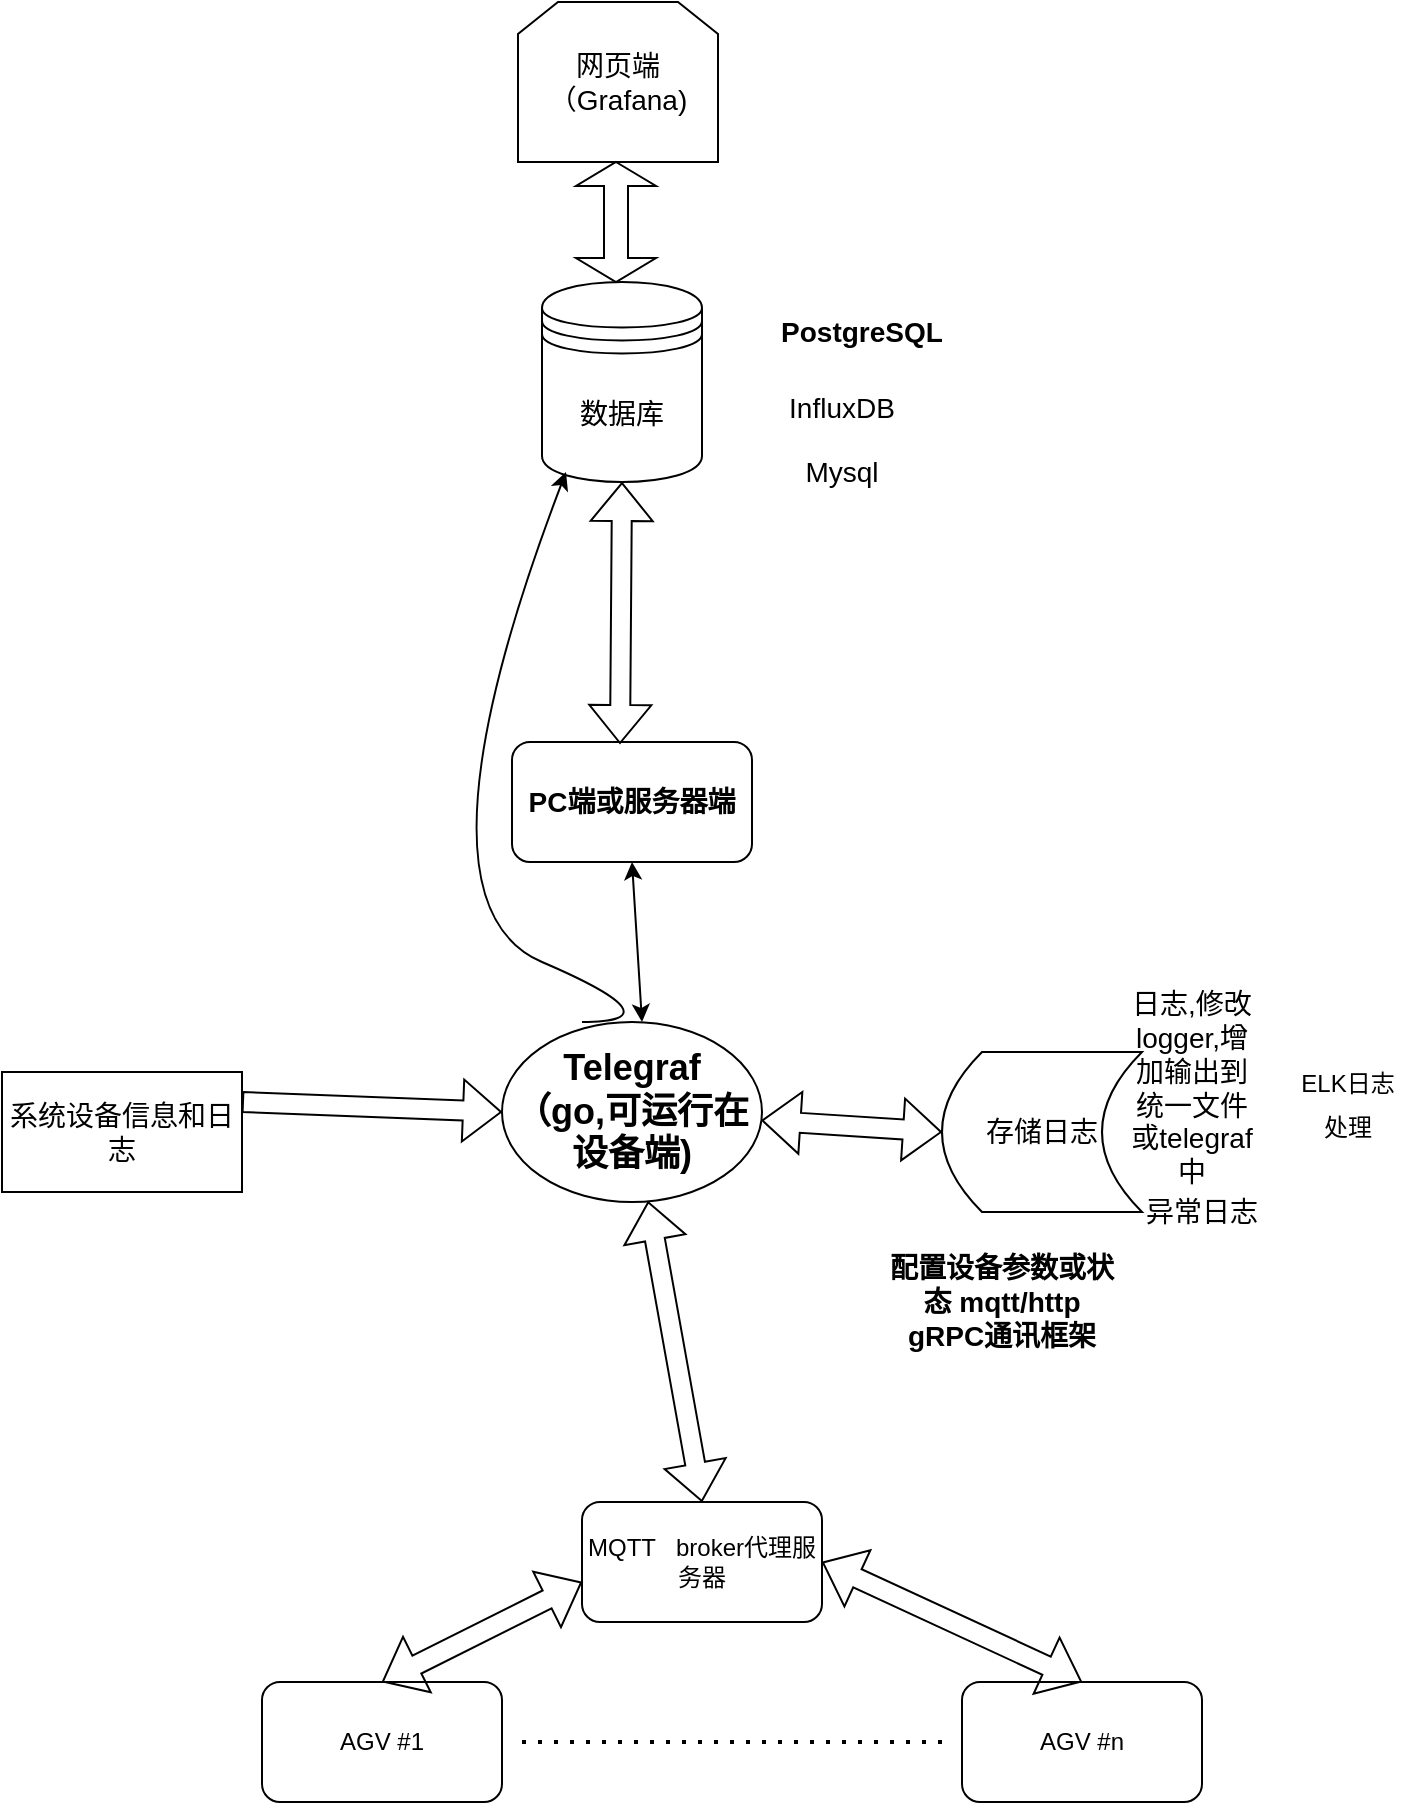 <mxfile version="20.0.1" type="github">
  <diagram id="qkKUPPLN9vZrz6hFBC61" name="Page-1">
    <mxGraphModel dx="1350" dy="773" grid="1" gridSize="10" guides="1" tooltips="1" connect="1" arrows="1" fold="1" page="1" pageScale="1" pageWidth="850" pageHeight="1100" math="0" shadow="0">
      <root>
        <mxCell id="0" />
        <mxCell id="1" parent="0" />
        <mxCell id="y3hfhmXPW_wXuebZ2C54-1" value="&lt;b&gt;&lt;font style=&quot;font-size: 14px;&quot;&gt;PC端或服务器端&lt;/font&gt;&lt;/b&gt;" style="rounded=1;whiteSpace=wrap;html=1;" parent="1" vertex="1">
          <mxGeometry x="335" y="400" width="120" height="60" as="geometry" />
        </mxCell>
        <mxCell id="y3hfhmXPW_wXuebZ2C54-2" value="AGV #1" style="rounded=1;whiteSpace=wrap;html=1;" parent="1" vertex="1">
          <mxGeometry x="210" y="870" width="120" height="60" as="geometry" />
        </mxCell>
        <mxCell id="y3hfhmXPW_wXuebZ2C54-3" value="AGV #n" style="rounded=1;whiteSpace=wrap;html=1;" parent="1" vertex="1">
          <mxGeometry x="560" y="870" width="120" height="60" as="geometry" />
        </mxCell>
        <mxCell id="y3hfhmXPW_wXuebZ2C54-4" value="MQTT&amp;nbsp; &amp;nbsp;broker代理服务器" style="rounded=1;whiteSpace=wrap;html=1;" parent="1" vertex="1">
          <mxGeometry x="370" y="780" width="120" height="60" as="geometry" />
        </mxCell>
        <mxCell id="y3hfhmXPW_wXuebZ2C54-5" value="" style="shape=flexArrow;endArrow=classic;startArrow=classic;html=1;rounded=0;exitX=0.5;exitY=0;exitDx=0;exitDy=0;" parent="1" source="y3hfhmXPW_wXuebZ2C54-2" edge="1">
          <mxGeometry width="100" height="100" relative="1" as="geometry">
            <mxPoint x="300" y="910" as="sourcePoint" />
            <mxPoint x="370" y="820" as="targetPoint" />
          </mxGeometry>
        </mxCell>
        <mxCell id="y3hfhmXPW_wXuebZ2C54-10" value="" style="endArrow=none;dashed=1;html=1;dashPattern=1 3;strokeWidth=2;rounded=0;" parent="1" edge="1">
          <mxGeometry width="50" height="50" relative="1" as="geometry">
            <mxPoint x="340" y="900" as="sourcePoint" />
            <mxPoint x="550" y="900" as="targetPoint" />
          </mxGeometry>
        </mxCell>
        <mxCell id="y3hfhmXPW_wXuebZ2C54-11" value="" style="shape=flexArrow;endArrow=classic;startArrow=classic;html=1;rounded=0;entryX=1;entryY=0.5;entryDx=0;entryDy=0;" parent="1" target="y3hfhmXPW_wXuebZ2C54-4" edge="1">
          <mxGeometry width="100" height="100" relative="1" as="geometry">
            <mxPoint x="620" y="870" as="sourcePoint" />
            <mxPoint x="720" y="770" as="targetPoint" />
          </mxGeometry>
        </mxCell>
        <mxCell id="y3hfhmXPW_wXuebZ2C54-13" value="&lt;font style=&quot;font-size: 18px;&quot;&gt;&lt;b&gt;Telegraf&lt;br&gt;（go,可运行在设备端)&lt;/b&gt;&lt;/font&gt;" style="ellipse;whiteSpace=wrap;html=1;fontSize=14;" parent="1" vertex="1">
          <mxGeometry x="330" y="540" width="130" height="90" as="geometry" />
        </mxCell>
        <mxCell id="y3hfhmXPW_wXuebZ2C54-14" value="数据库" style="shape=datastore;whiteSpace=wrap;html=1;fontSize=14;" parent="1" vertex="1">
          <mxGeometry x="350" y="170" width="80" height="100" as="geometry" />
        </mxCell>
        <mxCell id="y3hfhmXPW_wXuebZ2C54-15" value="PostgreSQL" style="text;html=1;strokeColor=none;fillColor=none;align=center;verticalAlign=middle;whiteSpace=wrap;rounded=0;fontSize=14;fontStyle=1" parent="1" vertex="1">
          <mxGeometry x="480" y="180" width="60" height="30" as="geometry" />
        </mxCell>
        <mxCell id="y3hfhmXPW_wXuebZ2C54-16" value="InfluxDB" style="text;html=1;strokeColor=none;fillColor=none;align=center;verticalAlign=middle;whiteSpace=wrap;rounded=0;fontSize=14;" parent="1" vertex="1">
          <mxGeometry x="470" y="218" width="60" height="30" as="geometry" />
        </mxCell>
        <mxCell id="y3hfhmXPW_wXuebZ2C54-17" value="Mysql" style="text;html=1;strokeColor=none;fillColor=none;align=center;verticalAlign=middle;whiteSpace=wrap;rounded=0;fontSize=14;" parent="1" vertex="1">
          <mxGeometry x="470" y="250" width="60" height="30" as="geometry" />
        </mxCell>
        <mxCell id="y3hfhmXPW_wXuebZ2C54-18" value="网页端（Grafana)" style="shape=loopLimit;whiteSpace=wrap;html=1;fontSize=14;" parent="1" vertex="1">
          <mxGeometry x="338" y="30" width="100" height="80" as="geometry" />
        </mxCell>
        <mxCell id="y3hfhmXPW_wXuebZ2C54-20" value="" style="shape=flexArrow;endArrow=classic;startArrow=classic;html=1;rounded=0;fontSize=14;entryX=0.5;entryY=1;entryDx=0;entryDy=0;exitX=0.45;exitY=0.017;exitDx=0;exitDy=0;exitPerimeter=0;" parent="1" source="y3hfhmXPW_wXuebZ2C54-1" target="y3hfhmXPW_wXuebZ2C54-14" edge="1">
          <mxGeometry width="100" height="100" relative="1" as="geometry">
            <mxPoint x="390" y="390" as="sourcePoint" />
            <mxPoint x="220" y="280" as="targetPoint" />
          </mxGeometry>
        </mxCell>
        <mxCell id="y3hfhmXPW_wXuebZ2C54-22" value="日志,修改logger,增加输出到统一文件或telegraf中" style="text;html=1;strokeColor=none;fillColor=none;align=center;verticalAlign=middle;whiteSpace=wrap;rounded=0;fontSize=14;" parent="1" vertex="1">
          <mxGeometry x="640" y="550" width="70" height="45" as="geometry" />
        </mxCell>
        <mxCell id="y3hfhmXPW_wXuebZ2C54-23" value="异常日志" style="text;html=1;strokeColor=none;fillColor=none;align=center;verticalAlign=middle;whiteSpace=wrap;rounded=0;fontSize=14;" parent="1" vertex="1">
          <mxGeometry x="650" y="620" width="60" height="30" as="geometry" />
        </mxCell>
        <mxCell id="y3hfhmXPW_wXuebZ2C54-24" value="系统设备信息和日志" style="rounded=0;whiteSpace=wrap;html=1;fontSize=14;" parent="1" vertex="1">
          <mxGeometry x="80" y="565" width="120" height="60" as="geometry" />
        </mxCell>
        <mxCell id="y3hfhmXPW_wXuebZ2C54-25" value="" style="shape=flexArrow;endArrow=classic;html=1;rounded=0;fontSize=14;entryX=0;entryY=0.5;entryDx=0;entryDy=0;exitX=1;exitY=0.25;exitDx=0;exitDy=0;" parent="1" source="y3hfhmXPW_wXuebZ2C54-24" target="y3hfhmXPW_wXuebZ2C54-13" edge="1">
          <mxGeometry width="50" height="50" relative="1" as="geometry">
            <mxPoint x="200" y="630" as="sourcePoint" />
            <mxPoint x="250" y="580" as="targetPoint" />
          </mxGeometry>
        </mxCell>
        <mxCell id="y3hfhmXPW_wXuebZ2C54-27" value="存储日志" style="shape=dataStorage;whiteSpace=wrap;html=1;fixedSize=1;fontSize=14;" parent="1" vertex="1">
          <mxGeometry x="550" y="555" width="100" height="80" as="geometry" />
        </mxCell>
        <mxCell id="y3hfhmXPW_wXuebZ2C54-28" value="" style="shape=flexArrow;endArrow=classic;startArrow=classic;html=1;rounded=0;fontSize=14;entryX=0;entryY=0.5;entryDx=0;entryDy=0;" parent="1" source="y3hfhmXPW_wXuebZ2C54-13" target="y3hfhmXPW_wXuebZ2C54-27" edge="1">
          <mxGeometry width="100" height="100" relative="1" as="geometry">
            <mxPoint x="450" y="680" as="sourcePoint" />
            <mxPoint x="591.421" y="580" as="targetPoint" />
          </mxGeometry>
        </mxCell>
        <mxCell id="y3hfhmXPW_wXuebZ2C54-29" value="&lt;font style=&quot;font-size: 14px;&quot;&gt;&lt;b&gt;配置设备参数或状态 mqtt/http&lt;br&gt;gRPC通讯框架&lt;br&gt;&lt;/b&gt;&lt;/font&gt;" style="text;html=1;strokeColor=none;fillColor=none;align=center;verticalAlign=middle;whiteSpace=wrap;rounded=0;fontSize=14;" parent="1" vertex="1">
          <mxGeometry x="520" y="650" width="120" height="60" as="geometry" />
        </mxCell>
        <mxCell id="y3hfhmXPW_wXuebZ2C54-30" value="" style="shape=doubleArrow;direction=south;whiteSpace=wrap;html=1;fontSize=14;" parent="1" vertex="1">
          <mxGeometry x="367" y="110" width="40" height="60" as="geometry" />
        </mxCell>
        <mxCell id="5nn3skYNBYsa-fbUHkOk-1" value="" style="curved=1;endArrow=classic;html=1;rounded=0;entryX=0.15;entryY=0.95;entryDx=0;entryDy=0;entryPerimeter=0;" parent="1" target="y3hfhmXPW_wXuebZ2C54-14" edge="1">
          <mxGeometry width="50" height="50" relative="1" as="geometry">
            <mxPoint x="370" y="540" as="sourcePoint" />
            <mxPoint x="420" y="490" as="targetPoint" />
            <Array as="points">
              <mxPoint x="420" y="540" />
              <mxPoint x="280" y="480" />
            </Array>
          </mxGeometry>
        </mxCell>
        <mxCell id="5nn3skYNBYsa-fbUHkOk-2" value="" style="endArrow=classic;startArrow=classic;html=1;rounded=0;entryX=0.5;entryY=1;entryDx=0;entryDy=0;" parent="1" target="y3hfhmXPW_wXuebZ2C54-1" edge="1">
          <mxGeometry width="50" height="50" relative="1" as="geometry">
            <mxPoint x="400" y="540" as="sourcePoint" />
            <mxPoint x="450" y="460" as="targetPoint" />
          </mxGeometry>
        </mxCell>
        <mxCell id="5nn3skYNBYsa-fbUHkOk-3" value="" style="shape=flexArrow;endArrow=classic;startArrow=classic;html=1;rounded=0;exitX=0.5;exitY=0;exitDx=0;exitDy=0;" parent="1" source="y3hfhmXPW_wXuebZ2C54-4" target="y3hfhmXPW_wXuebZ2C54-13" edge="1">
          <mxGeometry width="100" height="100" relative="1" as="geometry">
            <mxPoint x="370" y="720" as="sourcePoint" />
            <mxPoint x="470" y="620" as="targetPoint" />
          </mxGeometry>
        </mxCell>
        <mxCell id="hC72RPgkDfKlt4CtgjDi-1" value="&lt;font style=&quot;font-size: 12px;&quot;&gt;ELK日志处理&lt;/font&gt;" style="text;html=1;strokeColor=none;fillColor=none;align=center;verticalAlign=middle;whiteSpace=wrap;rounded=0;fontSize=18;" vertex="1" parent="1">
          <mxGeometry x="723" y="565" width="60" height="30" as="geometry" />
        </mxCell>
      </root>
    </mxGraphModel>
  </diagram>
</mxfile>
